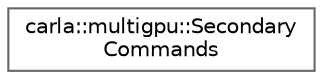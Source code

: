 digraph "类继承关系图"
{
 // INTERACTIVE_SVG=YES
 // LATEX_PDF_SIZE
  bgcolor="transparent";
  edge [fontname=Helvetica,fontsize=10,labelfontname=Helvetica,labelfontsize=10];
  node [fontname=Helvetica,fontsize=10,shape=box,height=0.2,width=0.4];
  rankdir="LR";
  Node0 [id="Node000000",label="carla::multigpu::Secondary\lCommands",height=0.2,width=0.4,color="grey40", fillcolor="white", style="filled",URL="$d6/dd9/classcarla_1_1multigpu_1_1SecondaryCommands.html",tooltip=" "];
}
